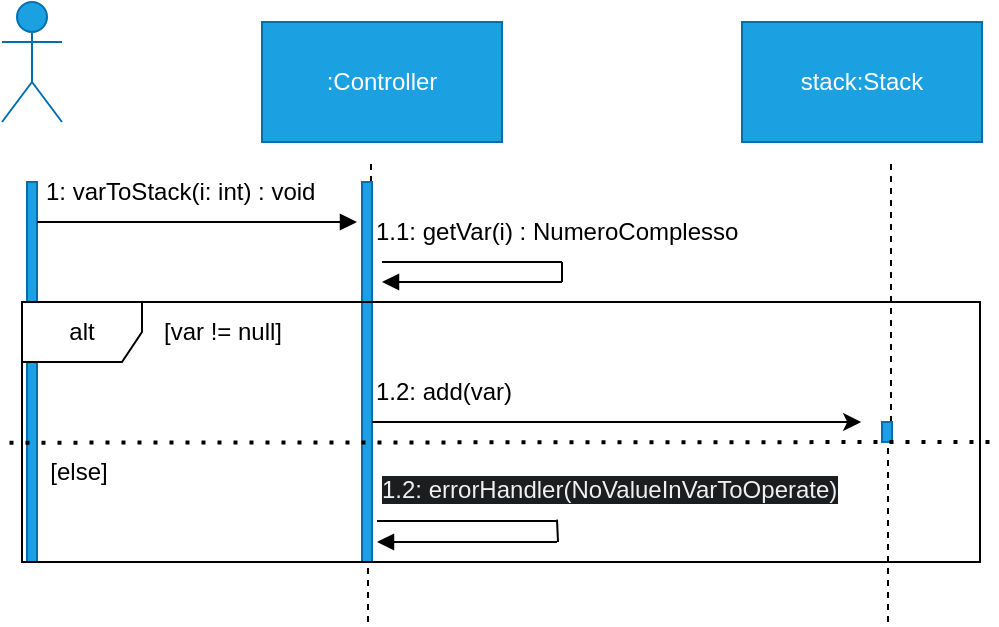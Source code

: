 <mxfile version="22.0.3" type="device">
  <diagram name="Page-1" id="2YBvvXClWsGukQMizWep">
    <mxGraphModel dx="551" dy="440" grid="1" gridSize="10" guides="1" tooltips="1" connect="1" arrows="1" fold="1" page="1" pageScale="1" pageWidth="850" pageHeight="1100" math="0" shadow="0">
      <root>
        <mxCell id="0" />
        <mxCell id="1" parent="0" />
        <mxCell id="jRjO1fyCc4ExQWgGuO6m-1" value="Actor" style="shape=umlActor;verticalLabelPosition=bottom;verticalAlign=top;html=1;fillColor=#1ba1e2;fontColor=#ffffff;strokeColor=#006EAF;" parent="1" vertex="1">
          <mxGeometry x="80" y="110" width="30" height="60" as="geometry" />
        </mxCell>
        <mxCell id="jRjO1fyCc4ExQWgGuO6m-2" value="" style="html=1;points=[];perimeter=orthogonalPerimeter;fillColor=#1ba1e2;fontColor=#ffffff;strokeColor=#006EAF;" parent="1" vertex="1">
          <mxGeometry x="92.5" y="200" width="5" height="190" as="geometry" />
        </mxCell>
        <mxCell id="jRjO1fyCc4ExQWgGuO6m-3" value="" style="html=1;verticalAlign=bottom;labelBackgroundColor=none;endArrow=block;endFill=1;" parent="1" edge="1">
          <mxGeometry width="160" relative="1" as="geometry">
            <mxPoint x="97.5" y="220" as="sourcePoint" />
            <mxPoint x="257.5" y="220" as="targetPoint" />
          </mxGeometry>
        </mxCell>
        <mxCell id="jRjO1fyCc4ExQWgGuO6m-4" value="1: varToStack(i: int) : void" style="text;html=1;strokeColor=none;fillColor=none;align=left;verticalAlign=middle;whiteSpace=wrap;rounded=0;" parent="1" vertex="1">
          <mxGeometry x="100" y="190" width="160" height="30" as="geometry" />
        </mxCell>
        <mxCell id="jRjO1fyCc4ExQWgGuO6m-5" value=":Controller" style="rounded=0;whiteSpace=wrap;html=1;fillColor=#1ba1e2;fontColor=#ffffff;strokeColor=#006EAF;" parent="1" vertex="1">
          <mxGeometry x="210" y="120" width="120" height="60" as="geometry" />
        </mxCell>
        <mxCell id="jRjO1fyCc4ExQWgGuO6m-6" value="" style="endArrow=none;dashed=1;html=1;startArrow=none;" parent="1" source="jRjO1fyCc4ExQWgGuO6m-8" edge="1">
          <mxGeometry width="50" height="50" relative="1" as="geometry">
            <mxPoint x="264.5" y="730" as="sourcePoint" />
            <mxPoint x="264.5" y="190" as="targetPoint" />
          </mxGeometry>
        </mxCell>
        <mxCell id="jRjO1fyCc4ExQWgGuO6m-7" value="" style="endArrow=none;dashed=1;html=1;" parent="1" target="jRjO1fyCc4ExQWgGuO6m-8" edge="1">
          <mxGeometry width="50" height="50" relative="1" as="geometry">
            <mxPoint x="263" y="420" as="sourcePoint" />
            <mxPoint x="264.5" y="190" as="targetPoint" />
          </mxGeometry>
        </mxCell>
        <mxCell id="jRjO1fyCc4ExQWgGuO6m-8" value="" style="html=1;points=[];perimeter=orthogonalPerimeter;fillColor=#1ba1e2;fontColor=#ffffff;strokeColor=#006EAF;" parent="1" vertex="1">
          <mxGeometry x="260" y="200" width="5" height="190" as="geometry" />
        </mxCell>
        <mxCell id="jRjO1fyCc4ExQWgGuO6m-15" value="stack:Stack" style="rounded=0;whiteSpace=wrap;html=1;fillColor=#1ba1e2;fontColor=#ffffff;strokeColor=#006EAF;" parent="1" vertex="1">
          <mxGeometry x="450" y="120" width="120" height="60" as="geometry" />
        </mxCell>
        <mxCell id="jRjO1fyCc4ExQWgGuO6m-23" value="" style="endArrow=none;dashed=1;html=1;startArrow=none;rounded=0;" parent="1" source="jRjO1fyCc4ExQWgGuO6m-25" edge="1">
          <mxGeometry width="50" height="50" relative="1" as="geometry">
            <mxPoint x="524.5" y="730" as="sourcePoint" />
            <mxPoint x="524.5" y="190" as="targetPoint" />
          </mxGeometry>
        </mxCell>
        <mxCell id="jRjO1fyCc4ExQWgGuO6m-24" value="" style="endArrow=none;dashed=1;html=1;rounded=0;" parent="1" target="jRjO1fyCc4ExQWgGuO6m-25" edge="1">
          <mxGeometry width="50" height="50" relative="1" as="geometry">
            <mxPoint x="523" y="420" as="sourcePoint" />
            <mxPoint x="524.5" y="190" as="targetPoint" />
          </mxGeometry>
        </mxCell>
        <mxCell id="jRjO1fyCc4ExQWgGuO6m-25" value="" style="html=1;points=[];perimeter=orthogonalPerimeter;fillColor=#1ba1e2;fontColor=#ffffff;strokeColor=#006EAF;" parent="1" vertex="1">
          <mxGeometry x="520" y="320" width="5" height="10" as="geometry" />
        </mxCell>
        <mxCell id="jRjO1fyCc4ExQWgGuO6m-26" value="1.1: getVar(i) : NumeroComplesso" style="text;html=1;strokeColor=none;fillColor=none;align=left;verticalAlign=middle;whiteSpace=wrap;rounded=0;" parent="1" vertex="1">
          <mxGeometry x="265" y="210" width="195" height="30" as="geometry" />
        </mxCell>
        <mxCell id="jRjO1fyCc4ExQWgGuO6m-27" value="" style="html=1;verticalAlign=bottom;labelBackgroundColor=none;endArrow=block;endFill=1;rounded=0;" parent="1" edge="1">
          <mxGeometry width="160" relative="1" as="geometry">
            <mxPoint x="360.0" y="250" as="sourcePoint" />
            <mxPoint x="270.0" y="250" as="targetPoint" />
          </mxGeometry>
        </mxCell>
        <mxCell id="jRjO1fyCc4ExQWgGuO6m-28" value="" style="endArrow=none;html=1;rounded=0;" parent="1" edge="1">
          <mxGeometry width="50" height="50" relative="1" as="geometry">
            <mxPoint x="270.0" y="240" as="sourcePoint" />
            <mxPoint x="360.0" y="240" as="targetPoint" />
          </mxGeometry>
        </mxCell>
        <mxCell id="jRjO1fyCc4ExQWgGuO6m-29" value="" style="endArrow=none;html=1;rounded=0;" parent="1" edge="1">
          <mxGeometry width="50" height="50" relative="1" as="geometry">
            <mxPoint x="360" y="250" as="sourcePoint" />
            <mxPoint x="360.0" y="240" as="targetPoint" />
            <Array as="points" />
          </mxGeometry>
        </mxCell>
        <mxCell id="jRjO1fyCc4ExQWgGuO6m-30" value="1.2: add(var)&amp;nbsp;" style="text;html=1;strokeColor=none;fillColor=none;align=left;verticalAlign=middle;whiteSpace=wrap;rounded=0;" parent="1" vertex="1">
          <mxGeometry x="265" y="290" width="160" height="30" as="geometry" />
        </mxCell>
        <mxCell id="jRjO1fyCc4ExQWgGuO6m-31" value="" style="endArrow=classic;html=1;rounded=0;exitX=1.083;exitY=0.504;exitDx=0;exitDy=0;exitPerimeter=0;" parent="1" edge="1">
          <mxGeometry width="50" height="50" relative="1" as="geometry">
            <mxPoint x="264.995" y="320" as="sourcePoint" />
            <mxPoint x="509.58" y="320" as="targetPoint" />
          </mxGeometry>
        </mxCell>
        <mxCell id="jRjO1fyCc4ExQWgGuO6m-32" value="alt" style="shape=umlFrame;whiteSpace=wrap;html=1;pointerEvents=0;" parent="1" vertex="1">
          <mxGeometry x="90" y="260" width="479" height="130" as="geometry" />
        </mxCell>
        <mxCell id="jRjO1fyCc4ExQWgGuO6m-33" value="[var != null]" style="text;html=1;align=center;verticalAlign=middle;resizable=0;points=[];autosize=1;strokeColor=none;fillColor=none;" parent="1" vertex="1">
          <mxGeometry x="150" y="260" width="80" height="30" as="geometry" />
        </mxCell>
        <mxCell id="jRjO1fyCc4ExQWgGuO6m-35" value="" style="endArrow=none;dashed=1;html=1;dashPattern=1 3;strokeWidth=2;rounded=0;" parent="1" edge="1">
          <mxGeometry width="50" height="50" relative="1" as="geometry">
            <mxPoint x="83.75" y="330.34" as="sourcePoint" />
            <mxPoint x="575.25" y="330" as="targetPoint" />
          </mxGeometry>
        </mxCell>
        <mxCell id="Y8EM7Mo8olkfvYHiOQPY-2" value="[else]" style="text;html=1;align=center;verticalAlign=middle;resizable=0;points=[];autosize=1;strokeColor=none;fillColor=none;" parent="1" vertex="1">
          <mxGeometry x="92.5" y="330" width="50" height="30" as="geometry" />
        </mxCell>
        <mxCell id="-0u5F2cThnACIdOs89sX-4" value="&lt;span style=&quot;color: rgb(240, 240, 240); font-family: Helvetica; font-size: 12px; font-style: normal; font-variant-ligatures: normal; font-variant-caps: normal; font-weight: 400; letter-spacing: normal; orphans: 2; text-align: left; text-indent: 0px; text-transform: none; widows: 2; word-spacing: 0px; -webkit-text-stroke-width: 0px; background-color: rgb(27, 29, 30); text-decoration-thickness: initial; text-decoration-style: initial; text-decoration-color: initial; float: none; display: inline !important;&quot;&gt;1.2: errorHandler(NoValueInVarToOperate)&lt;/span&gt;" style="text;whiteSpace=wrap;html=1;" parent="1" vertex="1">
          <mxGeometry x="267.5" y="340" width="245" height="20" as="geometry" />
        </mxCell>
        <mxCell id="-0u5F2cThnACIdOs89sX-5" value="" style="html=1;verticalAlign=bottom;labelBackgroundColor=none;endArrow=block;endFill=1;rounded=0;" parent="1" edge="1">
          <mxGeometry width="160" relative="1" as="geometry">
            <mxPoint x="357.5" y="380" as="sourcePoint" />
            <mxPoint x="267.5" y="380" as="targetPoint" />
          </mxGeometry>
        </mxCell>
        <mxCell id="-0u5F2cThnACIdOs89sX-6" value="" style="endArrow=none;html=1;rounded=0;" parent="1" edge="1">
          <mxGeometry width="50" height="50" relative="1" as="geometry">
            <mxPoint x="267.5" y="369.52" as="sourcePoint" />
            <mxPoint x="357.5" y="369.52" as="targetPoint" />
          </mxGeometry>
        </mxCell>
        <mxCell id="-0u5F2cThnACIdOs89sX-7" value="" style="endArrow=none;html=1;rounded=0;" parent="1" edge="1">
          <mxGeometry width="50" height="50" relative="1" as="geometry">
            <mxPoint x="358" y="380" as="sourcePoint" />
            <mxPoint x="357.5" y="368.83" as="targetPoint" />
            <Array as="points" />
          </mxGeometry>
        </mxCell>
      </root>
    </mxGraphModel>
  </diagram>
</mxfile>
